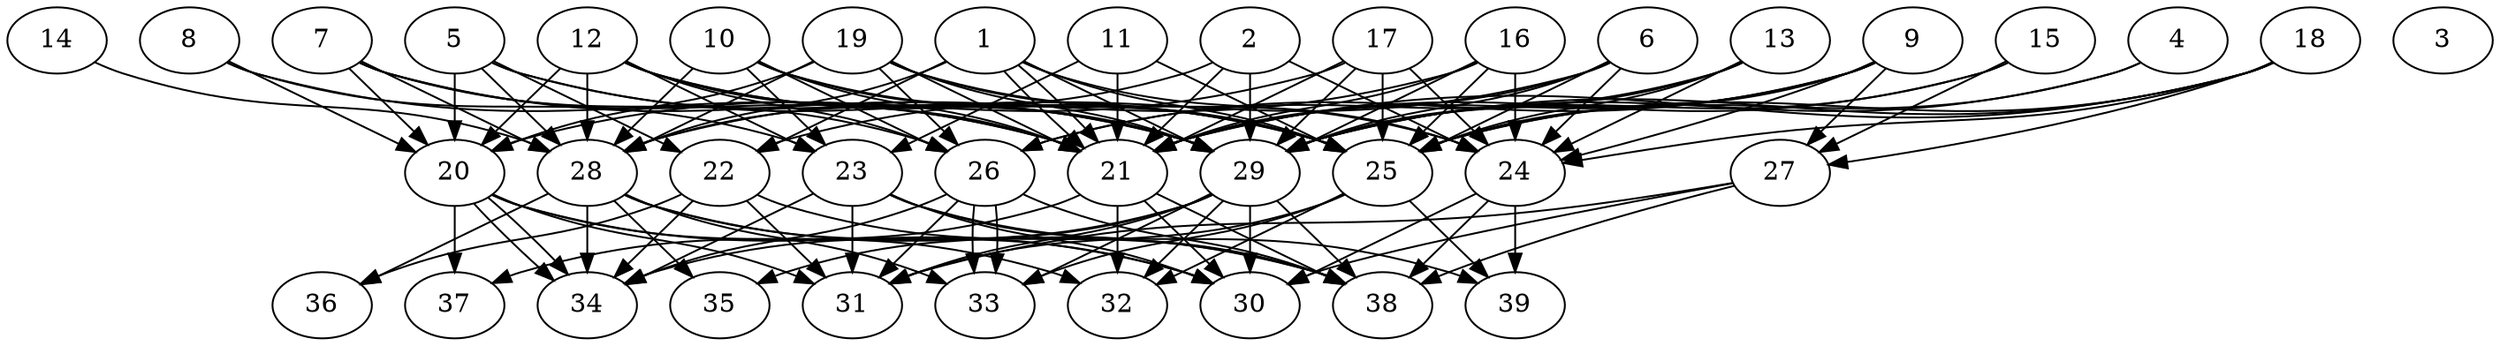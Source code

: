 // DAG (tier=3-complex, mode=data, n=39, ccr=0.510, fat=0.821, density=0.757, regular=0.295, jump=0.349, mindata=4194304, maxdata=33554432)
// DAG automatically generated by daggen at Sun Aug 24 16:33:35 2025
// /home/ermia/Project/Environments/daggen/bin/daggen --dot --ccr 0.510 --fat 0.821 --regular 0.295 --density 0.757 --jump 0.349 --mindata 4194304 --maxdata 33554432 -n 39 
digraph G {
  1 [size="228389162063378080", alpha="0.07", expect_size="114194581031689040"]
  1 -> 21 [size ="5193086573477888"]
  1 -> 21 [size ="5193086573477888"]
  1 -> 22 [size ="5193086573477888"]
  1 -> 24 [size ="5193086573477888"]
  1 -> 25 [size ="5193086573477888"]
  1 -> 28 [size ="5193086573477888"]
  1 -> 29 [size ="5193086573477888"]
  2 [size="2075779542491403520", alpha="0.18", expect_size="1037889771245701760"]
  2 -> 21 [size ="877548925878272"]
  2 -> 24 [size ="877548925878272"]
  2 -> 28 [size ="877548925878272"]
  2 -> 29 [size ="877548925878272"]
  3 [size="22720130594236056", alpha="0.07", expect_size="11360065297118028"]
  4 [size="15832509074443204608", alpha="0.15", expect_size="7916254537221602304"]
  4 -> 25 [size ="6086338562490368"]
  4 -> 29 [size ="6086338562490368"]
  5 [size="212863561110842656", alpha="0.17", expect_size="106431780555421328"]
  5 -> 20 [size ="6380385655062528"]
  5 -> 22 [size ="6380385655062528"]
  5 -> 25 [size ="6380385655062528"]
  5 -> 28 [size ="6380385655062528"]
  5 -> 29 [size ="6380385655062528"]
  6 [size="8066194282746207232", alpha="0.02", expect_size="4033097141373103616"]
  6 -> 21 [size ="6483518221713408"]
  6 -> 22 [size ="6483518221713408"]
  6 -> 24 [size ="6483518221713408"]
  6 -> 25 [size ="6483518221713408"]
  6 -> 29 [size ="6483518221713408"]
  7 [size="142705547340006032", alpha="0.10", expect_size="71352773670003016"]
  7 -> 20 [size ="6714079783682048"]
  7 -> 21 [size ="6714079783682048"]
  7 -> 26 [size ="6714079783682048"]
  7 -> 28 [size ="6714079783682048"]
  7 -> 29 [size ="6714079783682048"]
  8 [size="13290106530300784640", alpha="0.09", expect_size="6645053265150392320"]
  8 -> 20 [size ="5014320639377408"]
  8 -> 21 [size ="5014320639377408"]
  8 -> 23 [size ="5014320639377408"]
  9 [size="2595487300731030016", alpha="0.14", expect_size="1297743650365515008"]
  9 -> 21 [size ="2526906561855488"]
  9 -> 24 [size ="2526906561855488"]
  9 -> 25 [size ="2526906561855488"]
  9 -> 26 [size ="2526906561855488"]
  9 -> 27 [size ="2526906561855488"]
  9 -> 29 [size ="2526906561855488"]
  10 [size="255918382014690656", alpha="0.05", expect_size="127959191007345328"]
  10 -> 21 [size ="142184296742912"]
  10 -> 23 [size ="142184296742912"]
  10 -> 25 [size ="142184296742912"]
  10 -> 26 [size ="142184296742912"]
  10 -> 28 [size ="142184296742912"]
  10 -> 29 [size ="142184296742912"]
  11 [size="22208893232873472000000", alpha="0.12", expect_size="11104446616436736000000"]
  11 -> 21 [size ="6320837099520000"]
  11 -> 23 [size ="6320837099520000"]
  11 -> 25 [size ="6320837099520000"]
  12 [size="13317486412310343680", alpha="0.10", expect_size="6658743206155171840"]
  12 -> 20 [size ="4803292118908928"]
  12 -> 21 [size ="4803292118908928"]
  12 -> 23 [size ="4803292118908928"]
  12 -> 25 [size ="4803292118908928"]
  12 -> 26 [size ="4803292118908928"]
  12 -> 28 [size ="4803292118908928"]
  12 -> 29 [size ="4803292118908928"]
  13 [size="50186904757831184", alpha="0.03", expect_size="25093452378915592"]
  13 -> 24 [size ="1468060431024128"]
  13 -> 25 [size ="1468060431024128"]
  13 -> 26 [size ="1468060431024128"]
  13 -> 29 [size ="1468060431024128"]
  14 [size="2366384209455210496", alpha="0.12", expect_size="1183192104727605248"]
  14 -> 28 [size ="5788205152468992"]
  15 [size="2853070510731143168", alpha="0.19", expect_size="1426535255365571584"]
  15 -> 21 [size ="1019825522475008"]
  15 -> 27 [size ="1019825522475008"]
  15 -> 29 [size ="1019825522475008"]
  16 [size="16032734177914208256", alpha="0.04", expect_size="8016367088957104128"]
  16 -> 21 [size ="5414977737326592"]
  16 -> 24 [size ="5414977737326592"]
  16 -> 25 [size ="5414977737326592"]
  16 -> 28 [size ="5414977737326592"]
  16 -> 29 [size ="5414977737326592"]
  17 [size="518383891757004160", alpha="0.03", expect_size="259191945878502080"]
  17 -> 20 [size ="667451339571200"]
  17 -> 21 [size ="667451339571200"]
  17 -> 24 [size ="667451339571200"]
  17 -> 25 [size ="667451339571200"]
  17 -> 29 [size ="667451339571200"]
  18 [size="183775817682352800", alpha="0.11", expect_size="91887908841176400"]
  18 -> 21 [size ="5429053410508800"]
  18 -> 24 [size ="5429053410508800"]
  18 -> 25 [size ="5429053410508800"]
  18 -> 27 [size ="5429053410508800"]
  18 -> 29 [size ="5429053410508800"]
  19 [size="17546373906424044", alpha="0.01", expect_size="8773186953212022"]
  19 -> 20 [size ="1719947847794688"]
  19 -> 21 [size ="1719947847794688"]
  19 -> 24 [size ="1719947847794688"]
  19 -> 25 [size ="1719947847794688"]
  19 -> 26 [size ="1719947847794688"]
  19 -> 28 [size ="1719947847794688"]
  19 -> 29 [size ="1719947847794688"]
  20 [size="285498358304185216", alpha="0.04", expect_size="142749179152092608"]
  20 -> 30 [size ="7570901289664512"]
  20 -> 31 [size ="7570901289664512"]
  20 -> 32 [size ="7570901289664512"]
  20 -> 34 [size ="7570901289664512"]
  20 -> 34 [size ="7570901289664512"]
  20 -> 37 [size ="7570901289664512"]
  21 [size="37592466203022203027456", alpha="0.15", expect_size="18796233101511101513728"]
  21 -> 30 [size ="8977536901971968"]
  21 -> 32 [size ="8977536901971968"]
  21 -> 37 [size ="8977536901971968"]
  21 -> 38 [size ="8977536901971968"]
  22 [size="16291095931119087616", alpha="0.03", expect_size="8145547965559543808"]
  22 -> 31 [size ="7572917508374528"]
  22 -> 34 [size ="7572917508374528"]
  22 -> 36 [size ="7572917508374528"]
  22 -> 38 [size ="7572917508374528"]
  23 [size="8512856876977750016000", alpha="0.06", expect_size="4256428438488875008000"]
  23 -> 30 [size ="3335340739788800"]
  23 -> 31 [size ="3335340739788800"]
  23 -> 34 [size ="3335340739788800"]
  23 -> 38 [size ="3335340739788800"]
  23 -> 39 [size ="3335340739788800"]
  24 [size="5177228574078917410816", alpha="0.12", expect_size="2588614287039458705408"]
  24 -> 30 [size ="2394169423167488"]
  24 -> 38 [size ="2394169423167488"]
  24 -> 39 [size ="2394169423167488"]
  25 [size="125246363524812688", alpha="0.08", expect_size="62623181762406344"]
  25 -> 31 [size ="4246355321028608"]
  25 -> 32 [size ="4246355321028608"]
  25 -> 33 [size ="4246355321028608"]
  25 -> 39 [size ="4246355321028608"]
  26 [size="132836478469404864", alpha="0.04", expect_size="66418239234702432"]
  26 -> 31 [size ="6735455760416768"]
  26 -> 33 [size ="6735455760416768"]
  26 -> 33 [size ="6735455760416768"]
  26 -> 34 [size ="6735455760416768"]
  26 -> 38 [size ="6735455760416768"]
  27 [size="15280465667764914", alpha="0.03", expect_size="7640232833882457"]
  27 -> 30 [size ="1056781535019008"]
  27 -> 31 [size ="1056781535019008"]
  27 -> 38 [size ="1056781535019008"]
  28 [size="12417438948388824416256", alpha="0.13", expect_size="6208719474194412208128"]
  28 -> 30 [size ="4289875377389568"]
  28 -> 33 [size ="4289875377389568"]
  28 -> 34 [size ="4289875377389568"]
  28 -> 35 [size ="4289875377389568"]
  28 -> 36 [size ="4289875377389568"]
  28 -> 38 [size ="4289875377389568"]
  29 [size="15667157858683237433344", alpha="0.12", expect_size="7833578929341618716672"]
  29 -> 30 [size ="5008989637050368"]
  29 -> 31 [size ="5008989637050368"]
  29 -> 32 [size ="5008989637050368"]
  29 -> 33 [size ="5008989637050368"]
  29 -> 34 [size ="5008989637050368"]
  29 -> 35 [size ="5008989637050368"]
  29 -> 38 [size ="5008989637050368"]
  30 [size="4683056728571788288", alpha="0.19", expect_size="2341528364285894144"]
  31 [size="2512474144140767002624", alpha="0.15", expect_size="1256237072070383501312"]
  32 [size="79636318396928768", alpha="0.20", expect_size="39818159198464384"]
  33 [size="405465868265794306048", alpha="0.19", expect_size="202732934132897153024"]
  34 [size="47571318925116896", alpha="0.12", expect_size="23785659462558448"]
  35 [size="70478882276220864", alpha="0.02", expect_size="35239441138110432"]
  36 [size="1173648455104068583424", alpha="0.19", expect_size="586824227552034291712"]
  37 [size="5873426787605175296", alpha="0.05", expect_size="2936713393802587648"]
  38 [size="32382596392914457198592", alpha="0.05", expect_size="16191298196457228599296"]
  39 [size="20325879475410000", alpha="0.10", expect_size="10162939737705000"]
}
